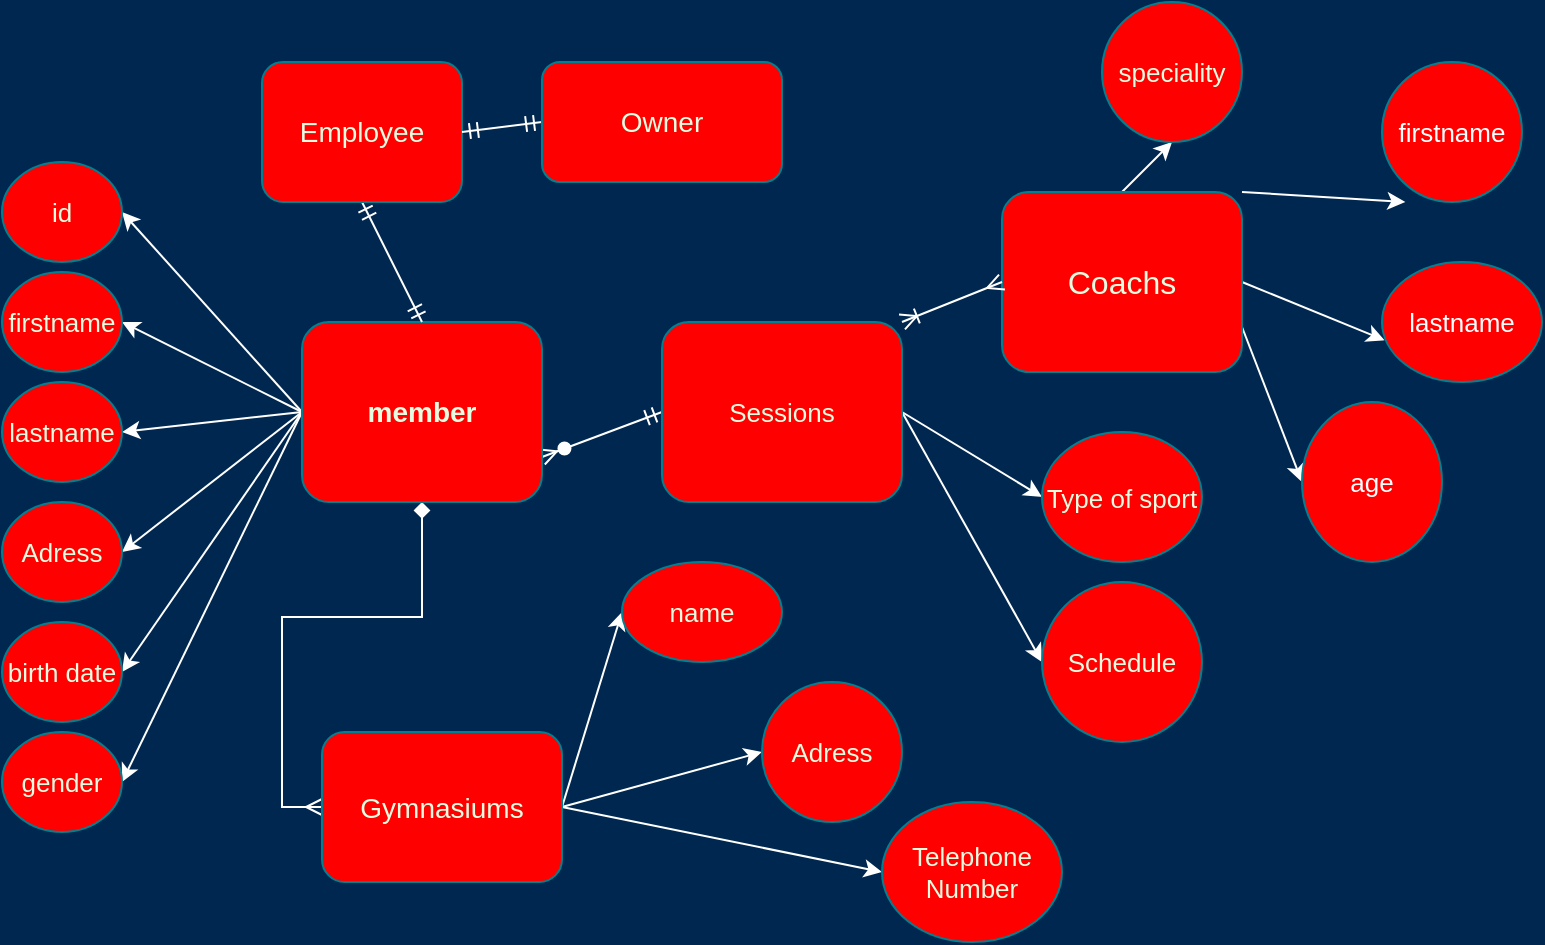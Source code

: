<mxfile version="13.9.9" type="device"><diagram id="ROoYN_oOxgPd5y3lydkB" name="Page-1"><mxGraphModel dx="814" dy="484" grid="1" gridSize="10" guides="1" tooltips="1" connect="1" arrows="1" fold="1" page="1" pageScale="1" pageWidth="827" pageHeight="1169" background="#00274F" math="0" shadow="0"><root><mxCell id="0"/><mxCell id="1" parent="0"/><mxCell id="41" style="edgeStyle=none;rounded=0;orthogonalLoop=1;jettySize=auto;html=1;exitX=0;exitY=0.5;exitDx=0;exitDy=0;entryX=1;entryY=0.5;entryDx=0;entryDy=0;labelBackgroundColor=#114B5F;fontColor=#E4FDE1;strokeColor=#FFFFFF;" parent="1" source="32" target="39" edge="1"><mxGeometry relative="1" as="geometry"/></mxCell><mxCell id="48" style="edgeStyle=none;rounded=0;orthogonalLoop=1;jettySize=auto;html=1;exitX=0;exitY=0.5;exitDx=0;exitDy=0;entryX=1;entryY=0.5;entryDx=0;entryDy=0;labelBackgroundColor=#114B5F;fontColor=#E4FDE1;strokeColor=#FFFFFF;" parent="1" source="32" target="45" edge="1"><mxGeometry relative="1" as="geometry"/></mxCell><mxCell id="49" style="edgeStyle=none;rounded=0;orthogonalLoop=1;jettySize=auto;html=1;exitX=0;exitY=0.5;exitDx=0;exitDy=0;entryX=1;entryY=0.5;entryDx=0;entryDy=0;labelBackgroundColor=#114B5F;fontColor=#E4FDE1;strokeColor=#FFFFFF;" parent="1" source="32" target="46" edge="1"><mxGeometry relative="1" as="geometry"/></mxCell><mxCell id="50" style="edgeStyle=none;rounded=0;orthogonalLoop=1;jettySize=auto;html=1;exitX=0;exitY=0.5;exitDx=0;exitDy=0;entryX=1;entryY=0.5;entryDx=0;entryDy=0;labelBackgroundColor=#114B5F;fontColor=#E4FDE1;strokeColor=#FFFFFF;" parent="1" source="32" target="47" edge="1"><mxGeometry relative="1" as="geometry"/></mxCell><mxCell id="51" style="edgeStyle=none;rounded=0;orthogonalLoop=1;jettySize=auto;html=1;exitX=0;exitY=0.5;exitDx=0;exitDy=0;entryX=1;entryY=0.5;entryDx=0;entryDy=0;labelBackgroundColor=#114B5F;fontColor=#E4FDE1;strokeColor=#FFFFFF;" parent="1" source="32" target="44" edge="1"><mxGeometry relative="1" as="geometry"/></mxCell><mxCell id="52" style="edgeStyle=none;rounded=0;orthogonalLoop=1;jettySize=auto;html=1;exitX=0;exitY=0.5;exitDx=0;exitDy=0;entryX=1;entryY=0.5;entryDx=0;entryDy=0;labelBackgroundColor=#114B5F;fontColor=#E4FDE1;strokeColor=#FFFFFF;" parent="1" source="32" target="43" edge="1"><mxGeometry relative="1" as="geometry"/></mxCell><mxCell id="83" style="edgeStyle=orthogonalEdgeStyle;rounded=0;orthogonalLoop=1;jettySize=auto;html=1;exitX=0.5;exitY=1;exitDx=0;exitDy=0;entryX=0;entryY=0.5;entryDx=0;entryDy=0;startArrow=diamond;startFill=1;endArrow=ERmany;endFill=0;labelBackgroundColor=#114B5F;fontColor=#E4FDE1;strokeColor=#FFFFFF;" parent="1" source="32" target="61" edge="1"><mxGeometry relative="1" as="geometry"/></mxCell><mxCell id="85" style="rounded=0;orthogonalLoop=1;jettySize=auto;html=1;exitX=1;exitY=0.75;exitDx=0;exitDy=0;entryX=0;entryY=0.5;entryDx=0;entryDy=0;startArrow=ERzeroToMany;startFill=1;endArrow=ERmandOne;endFill=0;labelBackgroundColor=#114B5F;fontColor=#E4FDE1;strokeColor=#FFFFFF;" parent="1" source="32" target="70" edge="1"><mxGeometry relative="1" as="geometry"/></mxCell><mxCell id="32" value="&lt;b style=&quot;font-size: 14px;&quot;&gt;member&lt;/b&gt;" style="rounded=1;whiteSpace=wrap;html=1;strokeColor=#028090;fontColor=#E4FDE1;fillColor=#FF0000;fontSize=14;" parent="1" vertex="1"><mxGeometry x="190" y="170" width="120" height="90" as="geometry"/></mxCell><mxCell id="39" value="id" style="ellipse;whiteSpace=wrap;html=1;strokeColor=#028090;fontColor=#E4FDE1;fillColor=#FF0000;fontSize=13;" parent="1" vertex="1"><mxGeometry x="40" y="90" width="60" height="50" as="geometry"/></mxCell><mxCell id="42" value="firstname" style="ellipse;whiteSpace=wrap;html=1;strokeColor=#028090;fontColor=#FFFFFF;fontSize=13;fillColor=#FF0000;" parent="1" vertex="1"><mxGeometry x="730" y="40" width="70" height="70" as="geometry"/></mxCell><mxCell id="43" value="gender" style="ellipse;whiteSpace=wrap;html=1;strokeColor=#028090;fontColor=#E4FDE1;fillColor=#FF0000;fontSize=13;" parent="1" vertex="1"><mxGeometry x="40" y="375" width="60" height="50" as="geometry"/></mxCell><mxCell id="44" value="birth date" style="ellipse;whiteSpace=wrap;html=1;strokeColor=#028090;fontColor=#E4FDE1;fillColor=#FF0000;fontSize=13;" parent="1" vertex="1"><mxGeometry x="40" y="320" width="60" height="50" as="geometry"/></mxCell><mxCell id="45" value="firstname" style="ellipse;whiteSpace=wrap;html=1;strokeColor=#028090;fontColor=#E4FDE1;fillColor=#FF0000;fontSize=13;" parent="1" vertex="1"><mxGeometry x="40" y="145" width="60" height="50" as="geometry"/></mxCell><mxCell id="46" value="lastname" style="ellipse;whiteSpace=wrap;html=1;strokeColor=#028090;fontColor=#E4FDE1;fillColor=#FF0000;fontSize=13;" parent="1" vertex="1"><mxGeometry x="40" y="200" width="60" height="50" as="geometry"/></mxCell><mxCell id="47" value="Adress" style="ellipse;whiteSpace=wrap;html=1;strokeColor=#028090;fontColor=#E4FDE1;fillColor=#FF0000;fontSize=13;" parent="1" vertex="1"><mxGeometry x="40" y="260" width="60" height="50" as="geometry"/></mxCell><mxCell id="104" style="edgeStyle=none;rounded=1;sketch=0;orthogonalLoop=1;jettySize=auto;html=1;exitX=0.5;exitY=0;exitDx=0;exitDy=0;entryX=0.5;entryY=1;entryDx=0;entryDy=0;startArrow=none;startFill=0;endArrow=classic;endFill=1;fillColor=#F45B69;fontColor=#E4FDE1;strokeColor=#FFFFFF;" parent="1" source="54" target="98" edge="1"><mxGeometry relative="1" as="geometry"/></mxCell><mxCell id="105" style="edgeStyle=none;rounded=1;sketch=0;orthogonalLoop=1;jettySize=auto;html=1;exitX=1;exitY=0;exitDx=0;exitDy=0;entryX=0.167;entryY=1;entryDx=0;entryDy=0;entryPerimeter=0;startArrow=none;startFill=0;endArrow=classic;endFill=1;fillColor=#F45B69;fontColor=#E4FDE1;strokeColor=#FFFFFF;" parent="1" source="54" target="42" edge="1"><mxGeometry relative="1" as="geometry"/></mxCell><mxCell id="106" style="edgeStyle=none;rounded=1;sketch=0;orthogonalLoop=1;jettySize=auto;html=1;exitX=1;exitY=0.5;exitDx=0;exitDy=0;entryX=0.016;entryY=0.652;entryDx=0;entryDy=0;entryPerimeter=0;startArrow=none;startFill=0;endArrow=classic;endFill=1;fillColor=#F45B69;fontColor=#E4FDE1;strokeColor=#FFFFFF;" parent="1" source="54" target="56" edge="1"><mxGeometry relative="1" as="geometry"/></mxCell><mxCell id="107" style="edgeStyle=none;rounded=1;sketch=0;orthogonalLoop=1;jettySize=auto;html=1;exitX=1;exitY=0.75;exitDx=0;exitDy=0;entryX=0;entryY=0.5;entryDx=0;entryDy=0;startArrow=none;startFill=0;endArrow=classic;endFill=1;fillColor=#F45B69;fontColor=#E4FDE1;strokeColor=#FFFFFF;" parent="1" source="54" target="57" edge="1"><mxGeometry relative="1" as="geometry"/></mxCell><mxCell id="54" value="Coachs" style="rounded=1;whiteSpace=wrap;html=1;strokeColor=#028090;fontColor=#E4FDE1;fillColor=#FF0000;fontSize=16;" parent="1" vertex="1"><mxGeometry x="540" y="105" width="120" height="90" as="geometry"/></mxCell><mxCell id="56" value="lastname" style="ellipse;whiteSpace=wrap;html=1;strokeColor=#028090;fontColor=#FFFFFF;fontSize=13;fillColor=#FF0000;" parent="1" vertex="1"><mxGeometry x="730" y="140" width="80" height="60" as="geometry"/></mxCell><mxCell id="57" value="age" style="ellipse;whiteSpace=wrap;html=1;strokeColor=#028090;fontColor=#FFFFFF;fontSize=13;fillColor=#FF0000;" parent="1" vertex="1"><mxGeometry x="690" y="210" width="70" height="80" as="geometry"/></mxCell><mxCell id="67" style="edgeStyle=none;rounded=0;orthogonalLoop=1;jettySize=auto;html=1;exitX=1;exitY=0.5;exitDx=0;exitDy=0;entryX=0;entryY=0.5;entryDx=0;entryDy=0;labelBackgroundColor=#114B5F;fontColor=#E4FDE1;strokeColor=#FFFFFF;" parent="1" source="61" target="64" edge="1"><mxGeometry relative="1" as="geometry"/></mxCell><mxCell id="68" style="edgeStyle=none;rounded=0;orthogonalLoop=1;jettySize=auto;html=1;exitX=1;exitY=0.5;exitDx=0;exitDy=0;entryX=0;entryY=0.5;entryDx=0;entryDy=0;labelBackgroundColor=#114B5F;fontColor=#E4FDE1;strokeColor=#FFFFFF;" parent="1" source="61" target="63" edge="1"><mxGeometry relative="1" as="geometry"/></mxCell><mxCell id="69" style="edgeStyle=none;rounded=0;orthogonalLoop=1;jettySize=auto;html=1;exitX=1;exitY=0.5;exitDx=0;exitDy=0;entryX=0;entryY=0.5;entryDx=0;entryDy=0;labelBackgroundColor=#114B5F;fontColor=#E4FDE1;strokeColor=#FFFFFF;" parent="1" source="61" target="62" edge="1"><mxGeometry relative="1" as="geometry"/></mxCell><mxCell id="61" value="Gymnasiums" style="rounded=1;whiteSpace=wrap;html=1;strokeColor=#028090;fontColor=#E4FDE1;fillColor=#FF0000;fontSize=14;" parent="1" vertex="1"><mxGeometry x="200" y="375" width="120" height="75" as="geometry"/></mxCell><mxCell id="62" value="Telephone Number" style="ellipse;whiteSpace=wrap;html=1;strokeColor=#028090;fontColor=#E4FDE1;fontSize=13;fillColor=#FF0000;" parent="1" vertex="1"><mxGeometry x="480" y="410" width="90" height="70" as="geometry"/></mxCell><mxCell id="63" value="Adress" style="ellipse;whiteSpace=wrap;html=1;strokeColor=#028090;fontColor=#E4FDE1;fontSize=13;fillColor=#FF0000;" parent="1" vertex="1"><mxGeometry x="420" y="350" width="70" height="70" as="geometry"/></mxCell><mxCell id="64" value="name" style="ellipse;whiteSpace=wrap;html=1;strokeColor=#028090;fontColor=#E4FDE1;fontSize=13;fillColor=#FF0000;" parent="1" vertex="1"><mxGeometry x="350" y="290" width="80" height="50" as="geometry"/></mxCell><mxCell id="75" style="edgeStyle=none;rounded=0;orthogonalLoop=1;jettySize=auto;html=1;exitX=1;exitY=0.5;exitDx=0;exitDy=0;entryX=0;entryY=0.5;entryDx=0;entryDy=0;labelBackgroundColor=#114B5F;fontColor=#E4FDE1;strokeColor=#FFFFFF;" parent="1" source="70" target="74" edge="1"><mxGeometry relative="1" as="geometry"/></mxCell><mxCell id="76" style="edgeStyle=none;rounded=0;orthogonalLoop=1;jettySize=auto;html=1;exitX=1;exitY=0.5;exitDx=0;exitDy=0;entryX=0;entryY=0.5;entryDx=0;entryDy=0;labelBackgroundColor=#114B5F;fontColor=#E4FDE1;strokeColor=#FFFFFF;" parent="1" source="70" target="73" edge="1"><mxGeometry relative="1" as="geometry"/></mxCell><mxCell id="108" style="edgeStyle=none;rounded=1;sketch=0;orthogonalLoop=1;jettySize=auto;html=1;exitX=1;exitY=0;exitDx=0;exitDy=0;entryX=0;entryY=0.5;entryDx=0;entryDy=0;startArrow=ERoneToMany;startFill=0;endArrow=ERmany;endFill=0;fillColor=#F45B69;fontColor=#E4FDE1;strokeColor=#FFFFFF;" parent="1" source="70" target="54" edge="1"><mxGeometry relative="1" as="geometry"/></mxCell><mxCell id="70" value="Sessions" style="rounded=1;whiteSpace=wrap;html=1;strokeColor=#028090;fontColor=#E4FDE1;fillColor=#FF0000;fontSize=13;" parent="1" vertex="1"><mxGeometry x="370" y="170" width="120" height="90" as="geometry"/></mxCell><mxCell id="73" value="Schedule" style="ellipse;whiteSpace=wrap;html=1;strokeColor=#028090;fontColor=#E4FDE1;fillColor=#FF0000;fontSize=13;" parent="1" vertex="1"><mxGeometry x="560" y="300" width="80" height="80" as="geometry"/></mxCell><mxCell id="74" value="Type of sport" style="ellipse;whiteSpace=wrap;html=1;strokeColor=#028090;fontColor=#E4FDE1;fillColor=#FF0000;fontSize=13;" parent="1" vertex="1"><mxGeometry x="560" y="225" width="80" height="65" as="geometry"/></mxCell><mxCell id="102" style="rounded=0;orthogonalLoop=1;jettySize=auto;elbow=vertical;html=1;exitX=0.5;exitY=1;exitDx=0;exitDy=0;entryX=0.5;entryY=0;entryDx=0;entryDy=0;startArrow=ERmandOne;startFill=0;endArrow=ERmandOne;endFill=0;labelBackgroundColor=#114B5F;fontColor=#E4FDE1;strokeColor=#FFFFFF;" parent="1" source="77" target="32" edge="1"><mxGeometry relative="1" as="geometry"/></mxCell><mxCell id="77" value="Employee" style="rounded=1;whiteSpace=wrap;html=1;strokeColor=#028090;fontColor=#E4FDE1;fillColor=#FF0000;fontSize=14;" parent="1" vertex="1"><mxGeometry x="170" y="40" width="100" height="70" as="geometry"/></mxCell><mxCell id="101" style="edgeStyle=none;rounded=0;orthogonalLoop=1;jettySize=auto;html=1;exitX=0;exitY=0.5;exitDx=0;exitDy=0;entryX=1;entryY=0.5;entryDx=0;entryDy=0;startArrow=ERmandOne;startFill=0;endArrow=ERmandOne;endFill=0;labelBackgroundColor=#114B5F;fontColor=#E4FDE1;strokeColor=#FFFFFF;" parent="1" source="78" target="77" edge="1"><mxGeometry relative="1" as="geometry"/></mxCell><mxCell id="78" value="Owner" style="rounded=1;whiteSpace=wrap;html=1;strokeColor=#028090;fontColor=#E4FDE1;fillColor=#FF0000;fontSize=14;" parent="1" vertex="1"><mxGeometry x="310" y="40" width="120" height="60" as="geometry"/></mxCell><mxCell id="92" style="edgeStyle=none;rounded=0;orthogonalLoop=1;jettySize=auto;html=1;exitX=0.5;exitY=1;exitDx=0;exitDy=0;startArrow=ERzeroToMany;startFill=1;endArrow=ERmandOne;endFill=0;labelBackgroundColor=#114B5F;strokeColor=#028090;fontColor=#E4FDE1;" parent="1" source="64" target="64" edge="1"><mxGeometry relative="1" as="geometry"/></mxCell><mxCell id="98" value="speciality" style="ellipse;whiteSpace=wrap;html=1;strokeColor=#028090;fontColor=#E4FDE1;fillColor=#FF0000;fontSize=13;" parent="1" vertex="1"><mxGeometry x="590" y="10" width="70" height="70" as="geometry"/></mxCell></root></mxGraphModel></diagram></mxfile>